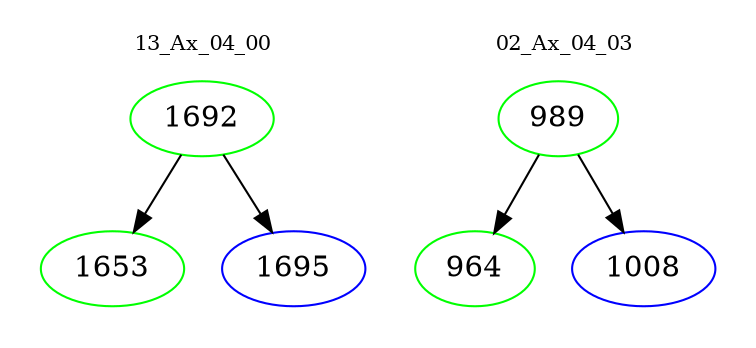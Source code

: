digraph{
subgraph cluster_0 {
color = white
label = "13_Ax_04_00";
fontsize=10;
T0_1692 [label="1692", color="green"]
T0_1692 -> T0_1653 [color="black"]
T0_1653 [label="1653", color="green"]
T0_1692 -> T0_1695 [color="black"]
T0_1695 [label="1695", color="blue"]
}
subgraph cluster_1 {
color = white
label = "02_Ax_04_03";
fontsize=10;
T1_989 [label="989", color="green"]
T1_989 -> T1_964 [color="black"]
T1_964 [label="964", color="green"]
T1_989 -> T1_1008 [color="black"]
T1_1008 [label="1008", color="blue"]
}
}
